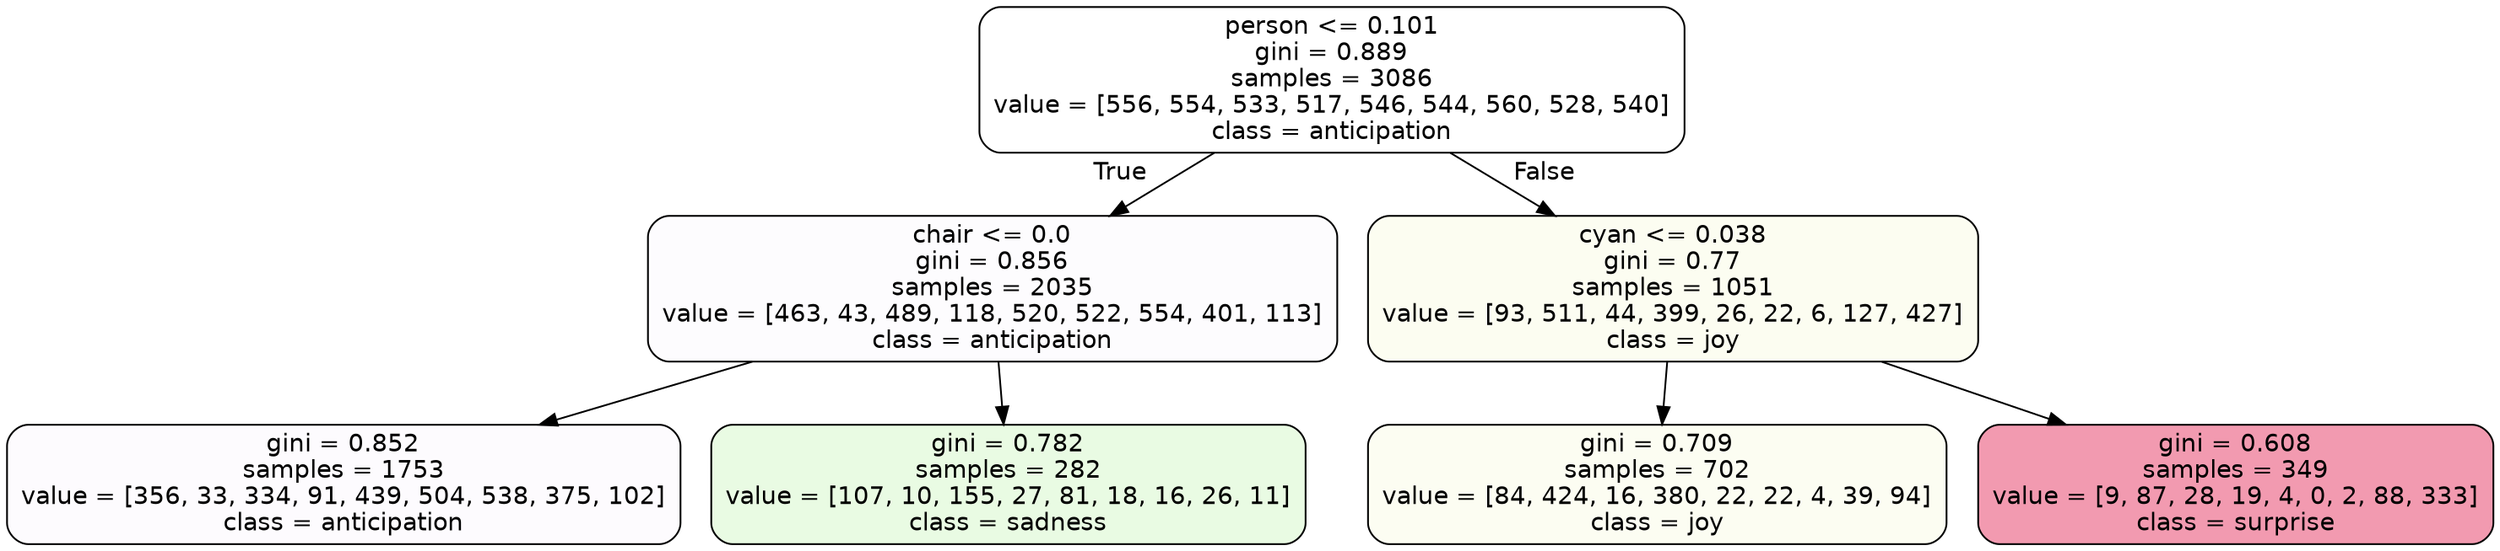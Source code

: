 digraph Tree {
node [shape=box, style="filled, rounded", color="black", fontname=helvetica] ;
edge [fontname=helvetica] ;
0 [label="person <= 0.101\ngini = 0.889\nsamples = 3086\nvalue = [556, 554, 533, 517, 546, 544, 560, 528, 540]\nclass = anticipation", fillcolor="#8139e500"] ;
1 [label="chair <= 0.0\ngini = 0.856\nsamples = 2035\nvalue = [463, 43, 489, 118, 520, 522, 554, 401, 113]\nclass = anticipation", fillcolor="#8139e503"] ;
0 -> 1 [labeldistance=2.5, labelangle=45, headlabel="True"] ;
2 [label="gini = 0.852\nsamples = 1753\nvalue = [356, 33, 334, 91, 439, 504, 538, 375, 102]\nclass = anticipation", fillcolor="#8139e504"] ;
1 -> 2 ;
3 [label="gini = 0.782\nsamples = 282\nvalue = [107, 10, 155, 27, 81, 18, 16, 26, 11]\nclass = sadness", fillcolor="#64e53924"] ;
1 -> 3 ;
4 [label="cyan <= 0.038\ngini = 0.77\nsamples = 1051\nvalue = [93, 511, 44, 399, 26, 22, 6, 127, 427]\nclass = joy", fillcolor="#d7e53911"] ;
0 -> 4 [labeldistance=2.5, labelangle=-45, headlabel="False"] ;
5 [label="gini = 0.709\nsamples = 702\nvalue = [84, 424, 16, 380, 22, 22, 4, 39, 94]\nclass = joy", fillcolor="#d7e53910"] ;
4 -> 5 ;
6 [label="gini = 0.608\nsamples = 349\nvalue = [9, 87, 28, 19, 4, 0, 2, 88, 333]\nclass = surprise", fillcolor="#e5396482"] ;
4 -> 6 ;
}